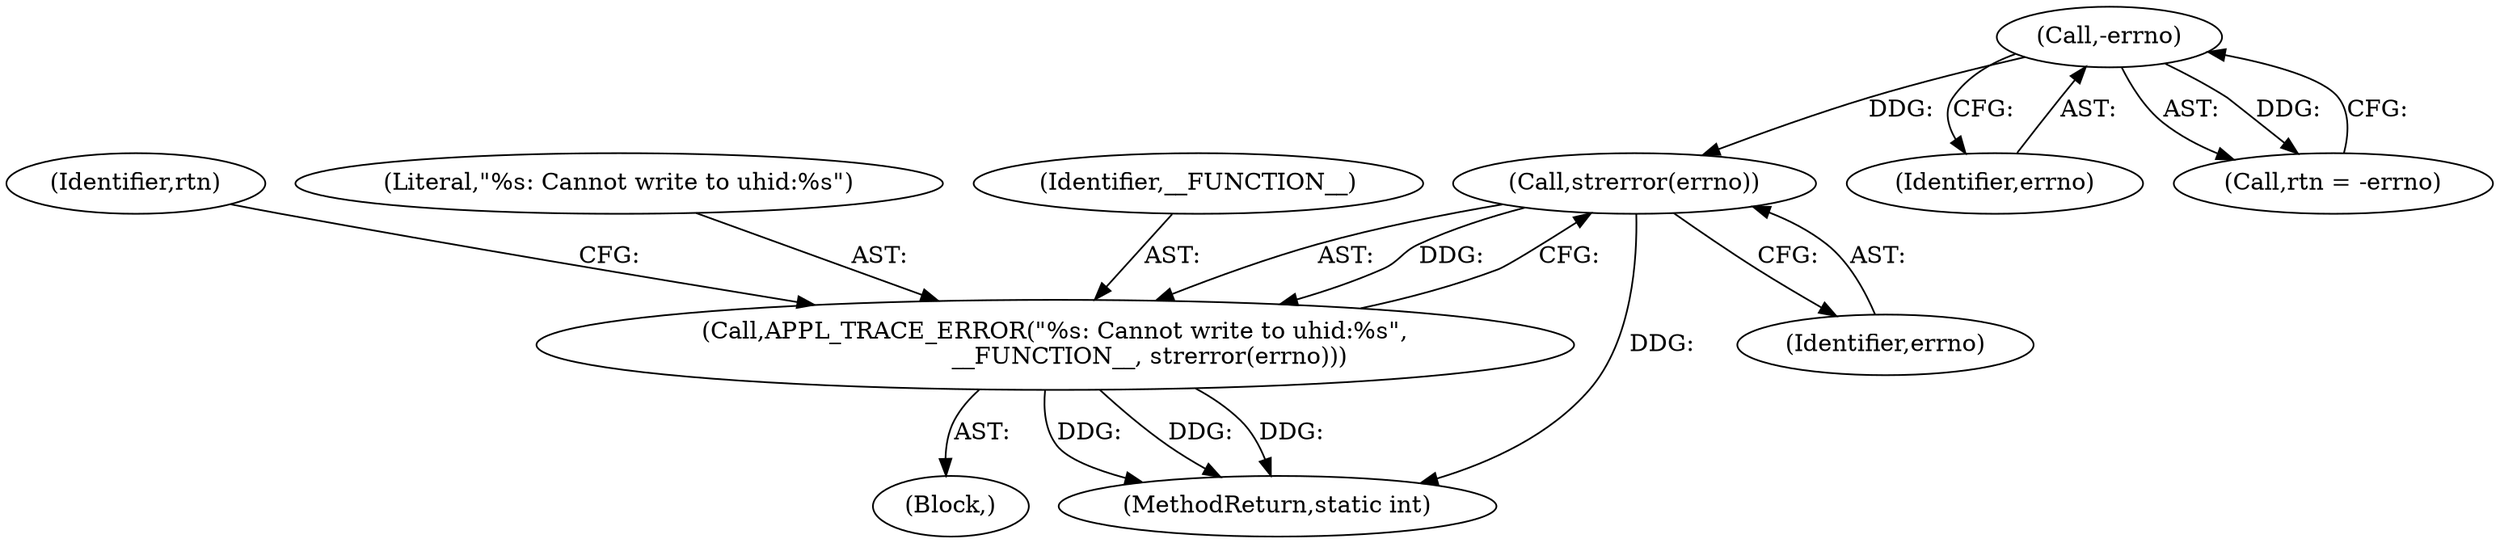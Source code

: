 digraph "0_Android_472271b153c5dc53c28beac55480a8d8434b2d5c_10@API" {
"1000126" [label="(Call,strerror(errno))"];
"1000121" [label="(Call,-errno)"];
"1000123" [label="(Call,APPL_TRACE_ERROR(\"%s: Cannot write to uhid:%s\",\n                         __FUNCTION__, strerror(errno)))"];
"1000122" [label="(Identifier,errno)"];
"1000117" [label="(Block,)"];
"1000129" [label="(Identifier,rtn)"];
"1000121" [label="(Call,-errno)"];
"1000152" [label="(MethodReturn,static int)"];
"1000124" [label="(Literal,\"%s: Cannot write to uhid:%s\")"];
"1000125" [label="(Identifier,__FUNCTION__)"];
"1000119" [label="(Call,rtn = -errno)"];
"1000123" [label="(Call,APPL_TRACE_ERROR(\"%s: Cannot write to uhid:%s\",\n                         __FUNCTION__, strerror(errno)))"];
"1000126" [label="(Call,strerror(errno))"];
"1000127" [label="(Identifier,errno)"];
"1000126" -> "1000123"  [label="AST: "];
"1000126" -> "1000127"  [label="CFG: "];
"1000127" -> "1000126"  [label="AST: "];
"1000123" -> "1000126"  [label="CFG: "];
"1000126" -> "1000152"  [label="DDG: "];
"1000126" -> "1000123"  [label="DDG: "];
"1000121" -> "1000126"  [label="DDG: "];
"1000121" -> "1000119"  [label="AST: "];
"1000121" -> "1000122"  [label="CFG: "];
"1000122" -> "1000121"  [label="AST: "];
"1000119" -> "1000121"  [label="CFG: "];
"1000121" -> "1000119"  [label="DDG: "];
"1000123" -> "1000117"  [label="AST: "];
"1000124" -> "1000123"  [label="AST: "];
"1000125" -> "1000123"  [label="AST: "];
"1000129" -> "1000123"  [label="CFG: "];
"1000123" -> "1000152"  [label="DDG: "];
"1000123" -> "1000152"  [label="DDG: "];
"1000123" -> "1000152"  [label="DDG: "];
}
